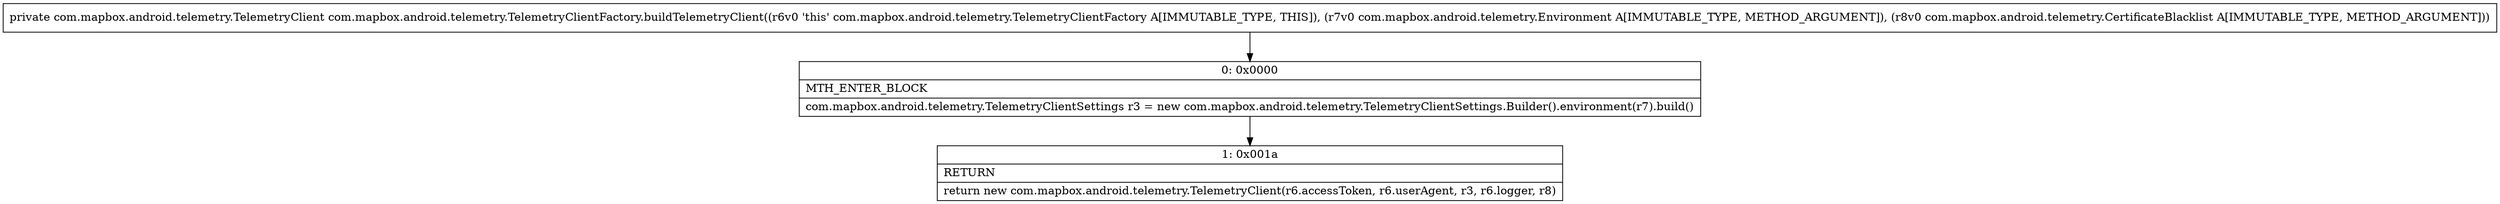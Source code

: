 digraph "CFG forcom.mapbox.android.telemetry.TelemetryClientFactory.buildTelemetryClient(Lcom\/mapbox\/android\/telemetry\/Environment;Lcom\/mapbox\/android\/telemetry\/CertificateBlacklist;)Lcom\/mapbox\/android\/telemetry\/TelemetryClient;" {
Node_0 [shape=record,label="{0\:\ 0x0000|MTH_ENTER_BLOCK\l|com.mapbox.android.telemetry.TelemetryClientSettings r3 = new com.mapbox.android.telemetry.TelemetryClientSettings.Builder().environment(r7).build()\l}"];
Node_1 [shape=record,label="{1\:\ 0x001a|RETURN\l|return new com.mapbox.android.telemetry.TelemetryClient(r6.accessToken, r6.userAgent, r3, r6.logger, r8)\l}"];
MethodNode[shape=record,label="{private com.mapbox.android.telemetry.TelemetryClient com.mapbox.android.telemetry.TelemetryClientFactory.buildTelemetryClient((r6v0 'this' com.mapbox.android.telemetry.TelemetryClientFactory A[IMMUTABLE_TYPE, THIS]), (r7v0 com.mapbox.android.telemetry.Environment A[IMMUTABLE_TYPE, METHOD_ARGUMENT]), (r8v0 com.mapbox.android.telemetry.CertificateBlacklist A[IMMUTABLE_TYPE, METHOD_ARGUMENT])) }"];
MethodNode -> Node_0;
Node_0 -> Node_1;
}

